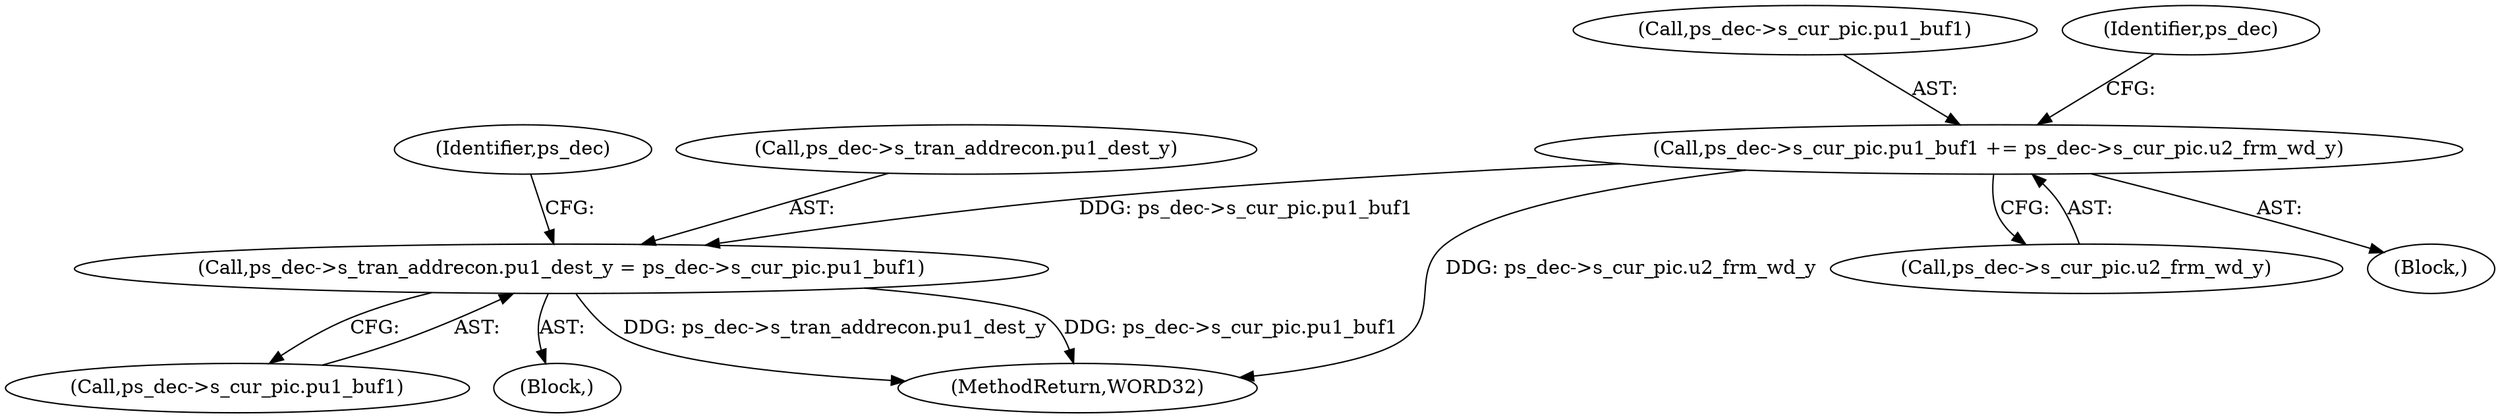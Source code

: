 digraph "0_Android_0b23c81c3dd9ec38f7e6806a3955fed1925541a0_3@pointer" {
"1001796" [label="(Call,ps_dec->s_tran_addrecon.pu1_dest_y = ps_dec->s_cur_pic.pu1_buf1)"];
"1001252" [label="(Call,ps_dec->s_cur_pic.pu1_buf1 += ps_dec->s_cur_pic.u2_frm_wd_y)"];
"1001802" [label="(Call,ps_dec->s_cur_pic.pu1_buf1)"];
"1001253" [label="(Call,ps_dec->s_cur_pic.pu1_buf1)"];
"1001266" [label="(Identifier,ps_dec)"];
"1001258" [label="(Call,ps_dec->s_cur_pic.u2_frm_wd_y)"];
"1001248" [label="(Block,)"];
"1001810" [label="(Identifier,ps_dec)"];
"1001737" [label="(Block,)"];
"1001796" [label="(Call,ps_dec->s_tran_addrecon.pu1_dest_y = ps_dec->s_cur_pic.pu1_buf1)"];
"1002159" [label="(MethodReturn,WORD32)"];
"1001252" [label="(Call,ps_dec->s_cur_pic.pu1_buf1 += ps_dec->s_cur_pic.u2_frm_wd_y)"];
"1001797" [label="(Call,ps_dec->s_tran_addrecon.pu1_dest_y)"];
"1001796" -> "1001737"  [label="AST: "];
"1001796" -> "1001802"  [label="CFG: "];
"1001797" -> "1001796"  [label="AST: "];
"1001802" -> "1001796"  [label="AST: "];
"1001810" -> "1001796"  [label="CFG: "];
"1001796" -> "1002159"  [label="DDG: ps_dec->s_tran_addrecon.pu1_dest_y"];
"1001796" -> "1002159"  [label="DDG: ps_dec->s_cur_pic.pu1_buf1"];
"1001252" -> "1001796"  [label="DDG: ps_dec->s_cur_pic.pu1_buf1"];
"1001252" -> "1001248"  [label="AST: "];
"1001252" -> "1001258"  [label="CFG: "];
"1001253" -> "1001252"  [label="AST: "];
"1001258" -> "1001252"  [label="AST: "];
"1001266" -> "1001252"  [label="CFG: "];
"1001252" -> "1002159"  [label="DDG: ps_dec->s_cur_pic.u2_frm_wd_y"];
}
